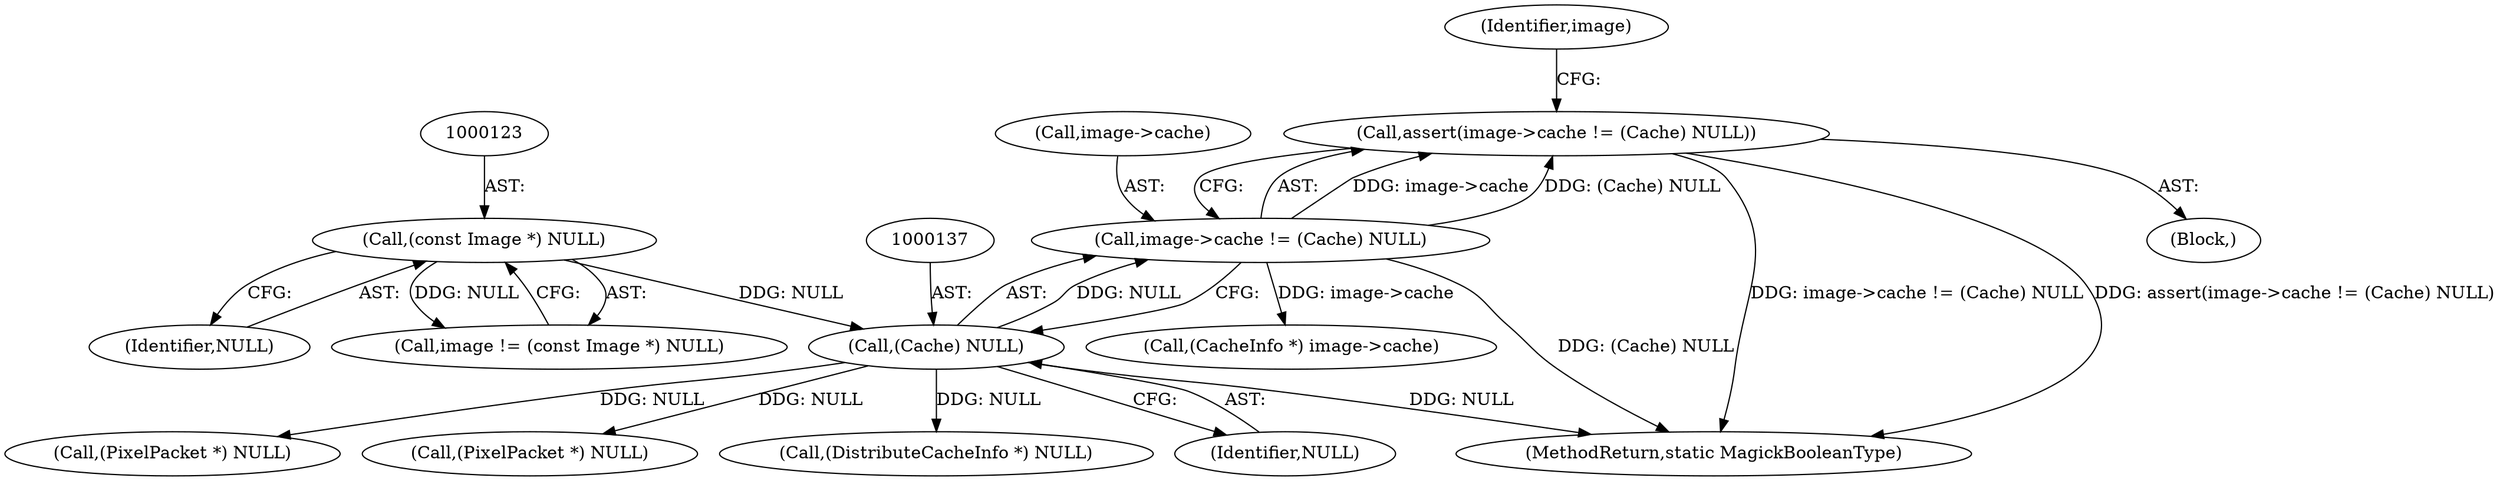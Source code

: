 digraph "0_ImageMagick_4e81ce8b07219c69a9aeccb0f7f7b927ca6db74c_0@API" {
"1000131" [label="(Call,assert(image->cache != (Cache) NULL))"];
"1000132" [label="(Call,image->cache != (Cache) NULL)"];
"1000136" [label="(Call,(Cache) NULL)"];
"1000122" [label="(Call,(const Image *) NULL)"];
"1000122" [label="(Call,(const Image *) NULL)"];
"1000618" [label="(Call,(DistributeCacheInfo *) NULL)"];
"1000108" [label="(Block,)"];
"1000131" [label="(Call,assert(image->cache != (Cache) NULL))"];
"1000174" [label="(Call,(CacheInfo *) image->cache)"];
"1000138" [label="(Identifier,NULL)"];
"1000438" [label="(Call,(PixelPacket *) NULL)"];
"1000133" [label="(Call,image->cache)"];
"1001174" [label="(MethodReturn,static MagickBooleanType)"];
"1000136" [label="(Call,(Cache) NULL)"];
"1000120" [label="(Call,image != (const Image *) NULL)"];
"1000951" [label="(Call,(PixelPacket *) NULL)"];
"1000142" [label="(Identifier,image)"];
"1000124" [label="(Identifier,NULL)"];
"1000132" [label="(Call,image->cache != (Cache) NULL)"];
"1000131" -> "1000108"  [label="AST: "];
"1000131" -> "1000132"  [label="CFG: "];
"1000132" -> "1000131"  [label="AST: "];
"1000142" -> "1000131"  [label="CFG: "];
"1000131" -> "1001174"  [label="DDG: image->cache != (Cache) NULL"];
"1000131" -> "1001174"  [label="DDG: assert(image->cache != (Cache) NULL)"];
"1000132" -> "1000131"  [label="DDG: image->cache"];
"1000132" -> "1000131"  [label="DDG: (Cache) NULL"];
"1000132" -> "1000136"  [label="CFG: "];
"1000133" -> "1000132"  [label="AST: "];
"1000136" -> "1000132"  [label="AST: "];
"1000132" -> "1001174"  [label="DDG: (Cache) NULL"];
"1000136" -> "1000132"  [label="DDG: NULL"];
"1000132" -> "1000174"  [label="DDG: image->cache"];
"1000136" -> "1000138"  [label="CFG: "];
"1000137" -> "1000136"  [label="AST: "];
"1000138" -> "1000136"  [label="AST: "];
"1000136" -> "1001174"  [label="DDG: NULL"];
"1000122" -> "1000136"  [label="DDG: NULL"];
"1000136" -> "1000438"  [label="DDG: NULL"];
"1000136" -> "1000618"  [label="DDG: NULL"];
"1000136" -> "1000951"  [label="DDG: NULL"];
"1000122" -> "1000120"  [label="AST: "];
"1000122" -> "1000124"  [label="CFG: "];
"1000123" -> "1000122"  [label="AST: "];
"1000124" -> "1000122"  [label="AST: "];
"1000120" -> "1000122"  [label="CFG: "];
"1000122" -> "1000120"  [label="DDG: NULL"];
}

